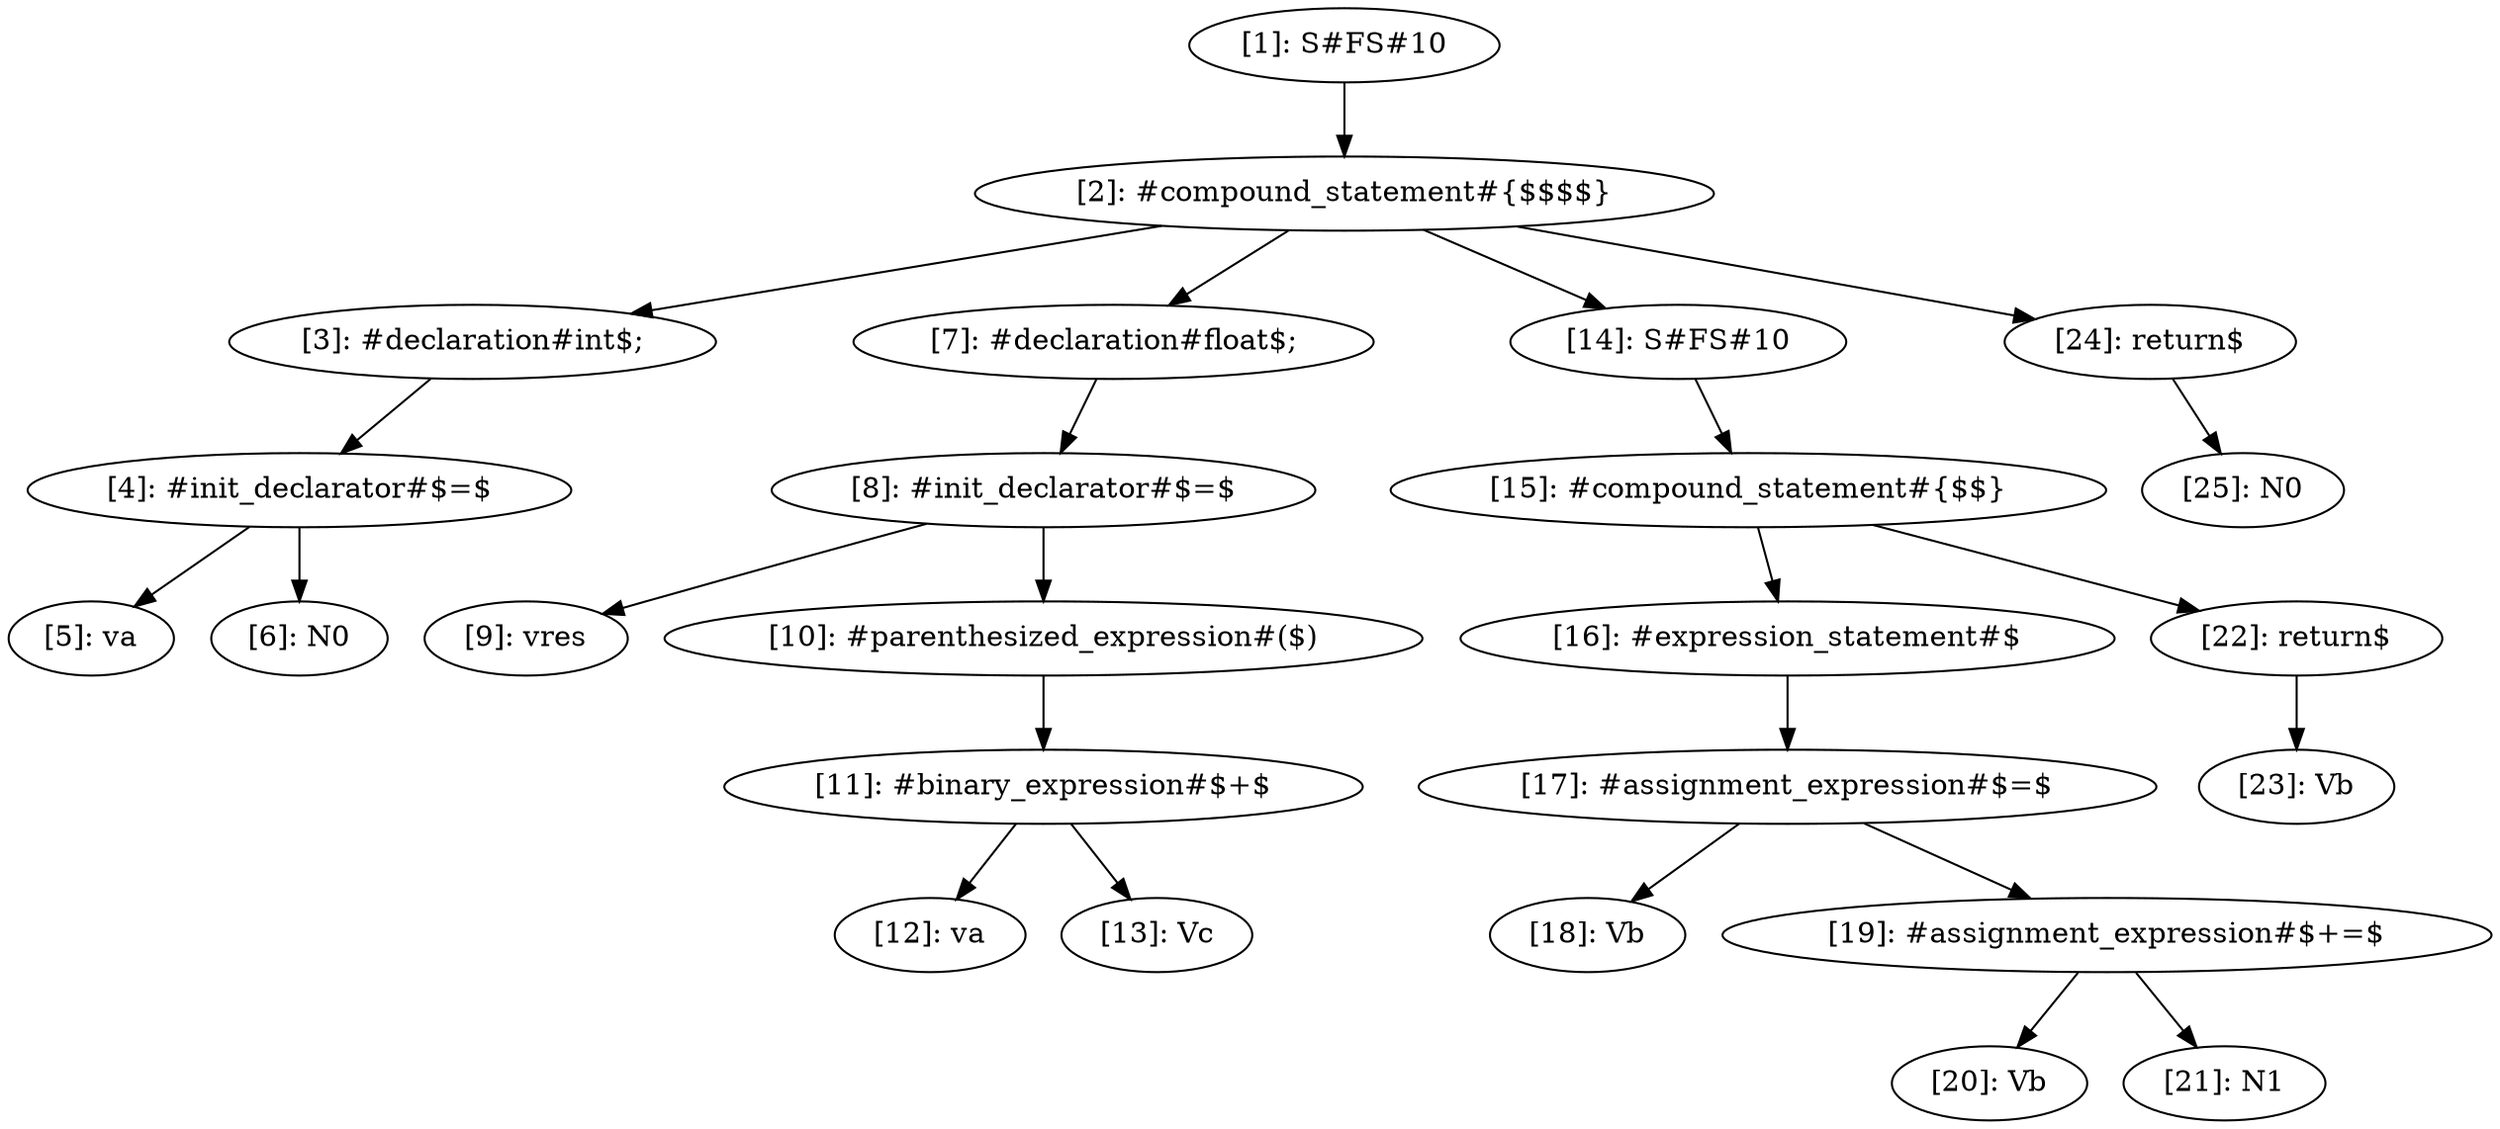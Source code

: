 digraph CASS {
  node [shape=ellipse];
  n1 [label="[1]: S#FS#10"];
  n2 [label="[2]: #compound_statement#{$$$$}"];
  n3 [label="[3]: #declaration#int$;"];
  n4 [label="[4]: #init_declarator#$=$"];
  n5 [label="[5]: va"];
  n6 [label="[6]: N0"];
  n7 [label="[7]: #declaration#float$;"];
  n8 [label="[8]: #init_declarator#$=$"];
  n9 [label="[9]: vres"];
  n10 [label="[10]: #parenthesized_expression#($)"];
  n11 [label="[11]: #binary_expression#$+$"];
  n12 [label="[12]: va"];
  n13 [label="[13]: Vc"];
  n14 [label="[14]: S#FS#10"];
  n15 [label="[15]: #compound_statement#{$$}"];
  n16 [label="[16]: #expression_statement#$"];
  n17 [label="[17]: #assignment_expression#$=$"];
  n18 [label="[18]: Vb"];
  n19 [label="[19]: #assignment_expression#$+=$"];
  n20 [label="[20]: Vb"];
  n21 [label="[21]: N1"];
  n22 [label="[22]: return$"];
  n23 [label="[23]: Vb"];
  n24 [label="[24]: return$"];
  n25 [label="[25]: N0"];
  n1 -> n2;
  n2 -> n3;
  n3 -> n4;
  n4 -> n5;
  n4 -> n6;
  n2 -> n7;
  n7 -> n8;
  n8 -> n9;
  n8 -> n10;
  n10 -> n11;
  n11 -> n12;
  n11 -> n13;
  n2 -> n14;
  n14 -> n15;
  n15 -> n16;
  n16 -> n17;
  n17 -> n18;
  n17 -> n19;
  n19 -> n20;
  n19 -> n21;
  n15 -> n22;
  n22 -> n23;
  n2 -> n24;
  n24 -> n25;
}